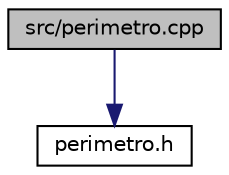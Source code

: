 digraph "src/perimetro.cpp"
{
  edge [fontname="Helvetica",fontsize="10",labelfontname="Helvetica",labelfontsize="10"];
  node [fontname="Helvetica",fontsize="10",shape=record];
  Node1 [label="src/perimetro.cpp",height=0.2,width=0.4,color="black", fillcolor="grey75", style="filled", fontcolor="black"];
  Node1 -> Node2 [color="midnightblue",fontsize="10",style="solid"];
  Node2 [label="perimetro.h",height=0.2,width=0.4,color="black", fillcolor="white", style="filled",URL="$perimetro_8h.html",tooltip="Arquivo cabeçalho contendo a definição das funções que calculam o perímetro de figuras geométricas pl..."];
}
